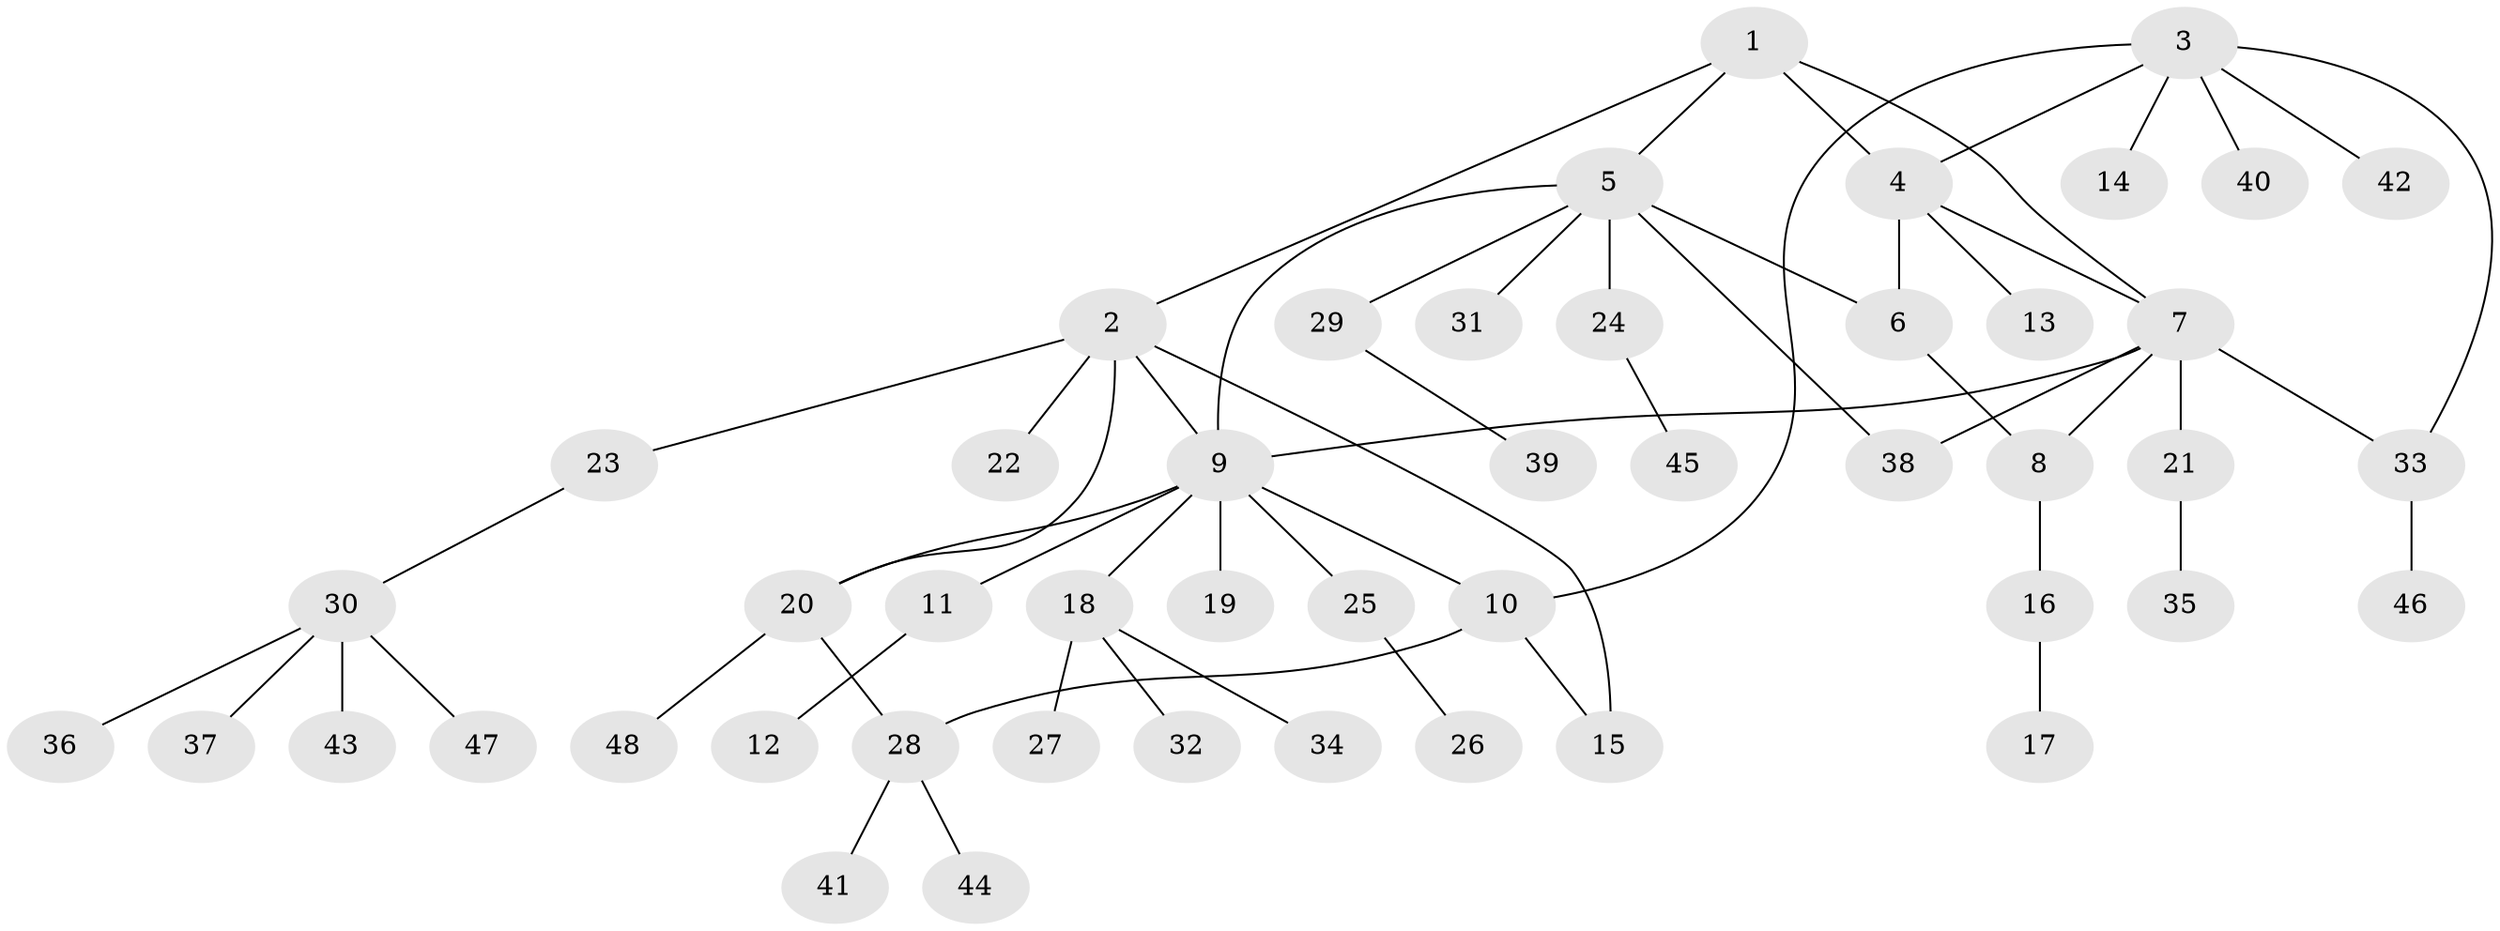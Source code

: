 // Generated by graph-tools (version 1.1) at 2025/55/03/09/25 04:55:11]
// undirected, 48 vertices, 58 edges
graph export_dot {
graph [start="1"]
  node [color=gray90,style=filled];
  1;
  2;
  3;
  4;
  5;
  6;
  7;
  8;
  9;
  10;
  11;
  12;
  13;
  14;
  15;
  16;
  17;
  18;
  19;
  20;
  21;
  22;
  23;
  24;
  25;
  26;
  27;
  28;
  29;
  30;
  31;
  32;
  33;
  34;
  35;
  36;
  37;
  38;
  39;
  40;
  41;
  42;
  43;
  44;
  45;
  46;
  47;
  48;
  1 -- 2;
  1 -- 4;
  1 -- 5;
  1 -- 7;
  2 -- 9;
  2 -- 15;
  2 -- 20;
  2 -- 22;
  2 -- 23;
  3 -- 4;
  3 -- 10;
  3 -- 14;
  3 -- 33;
  3 -- 40;
  3 -- 42;
  4 -- 6;
  4 -- 7;
  4 -- 13;
  5 -- 6;
  5 -- 9;
  5 -- 24;
  5 -- 29;
  5 -- 31;
  5 -- 38;
  6 -- 8;
  7 -- 8;
  7 -- 9;
  7 -- 21;
  7 -- 33;
  7 -- 38;
  8 -- 16;
  9 -- 10;
  9 -- 11;
  9 -- 18;
  9 -- 19;
  9 -- 20;
  9 -- 25;
  10 -- 15;
  10 -- 28;
  11 -- 12;
  16 -- 17;
  18 -- 27;
  18 -- 32;
  18 -- 34;
  20 -- 28;
  20 -- 48;
  21 -- 35;
  23 -- 30;
  24 -- 45;
  25 -- 26;
  28 -- 41;
  28 -- 44;
  29 -- 39;
  30 -- 36;
  30 -- 37;
  30 -- 43;
  30 -- 47;
  33 -- 46;
}
